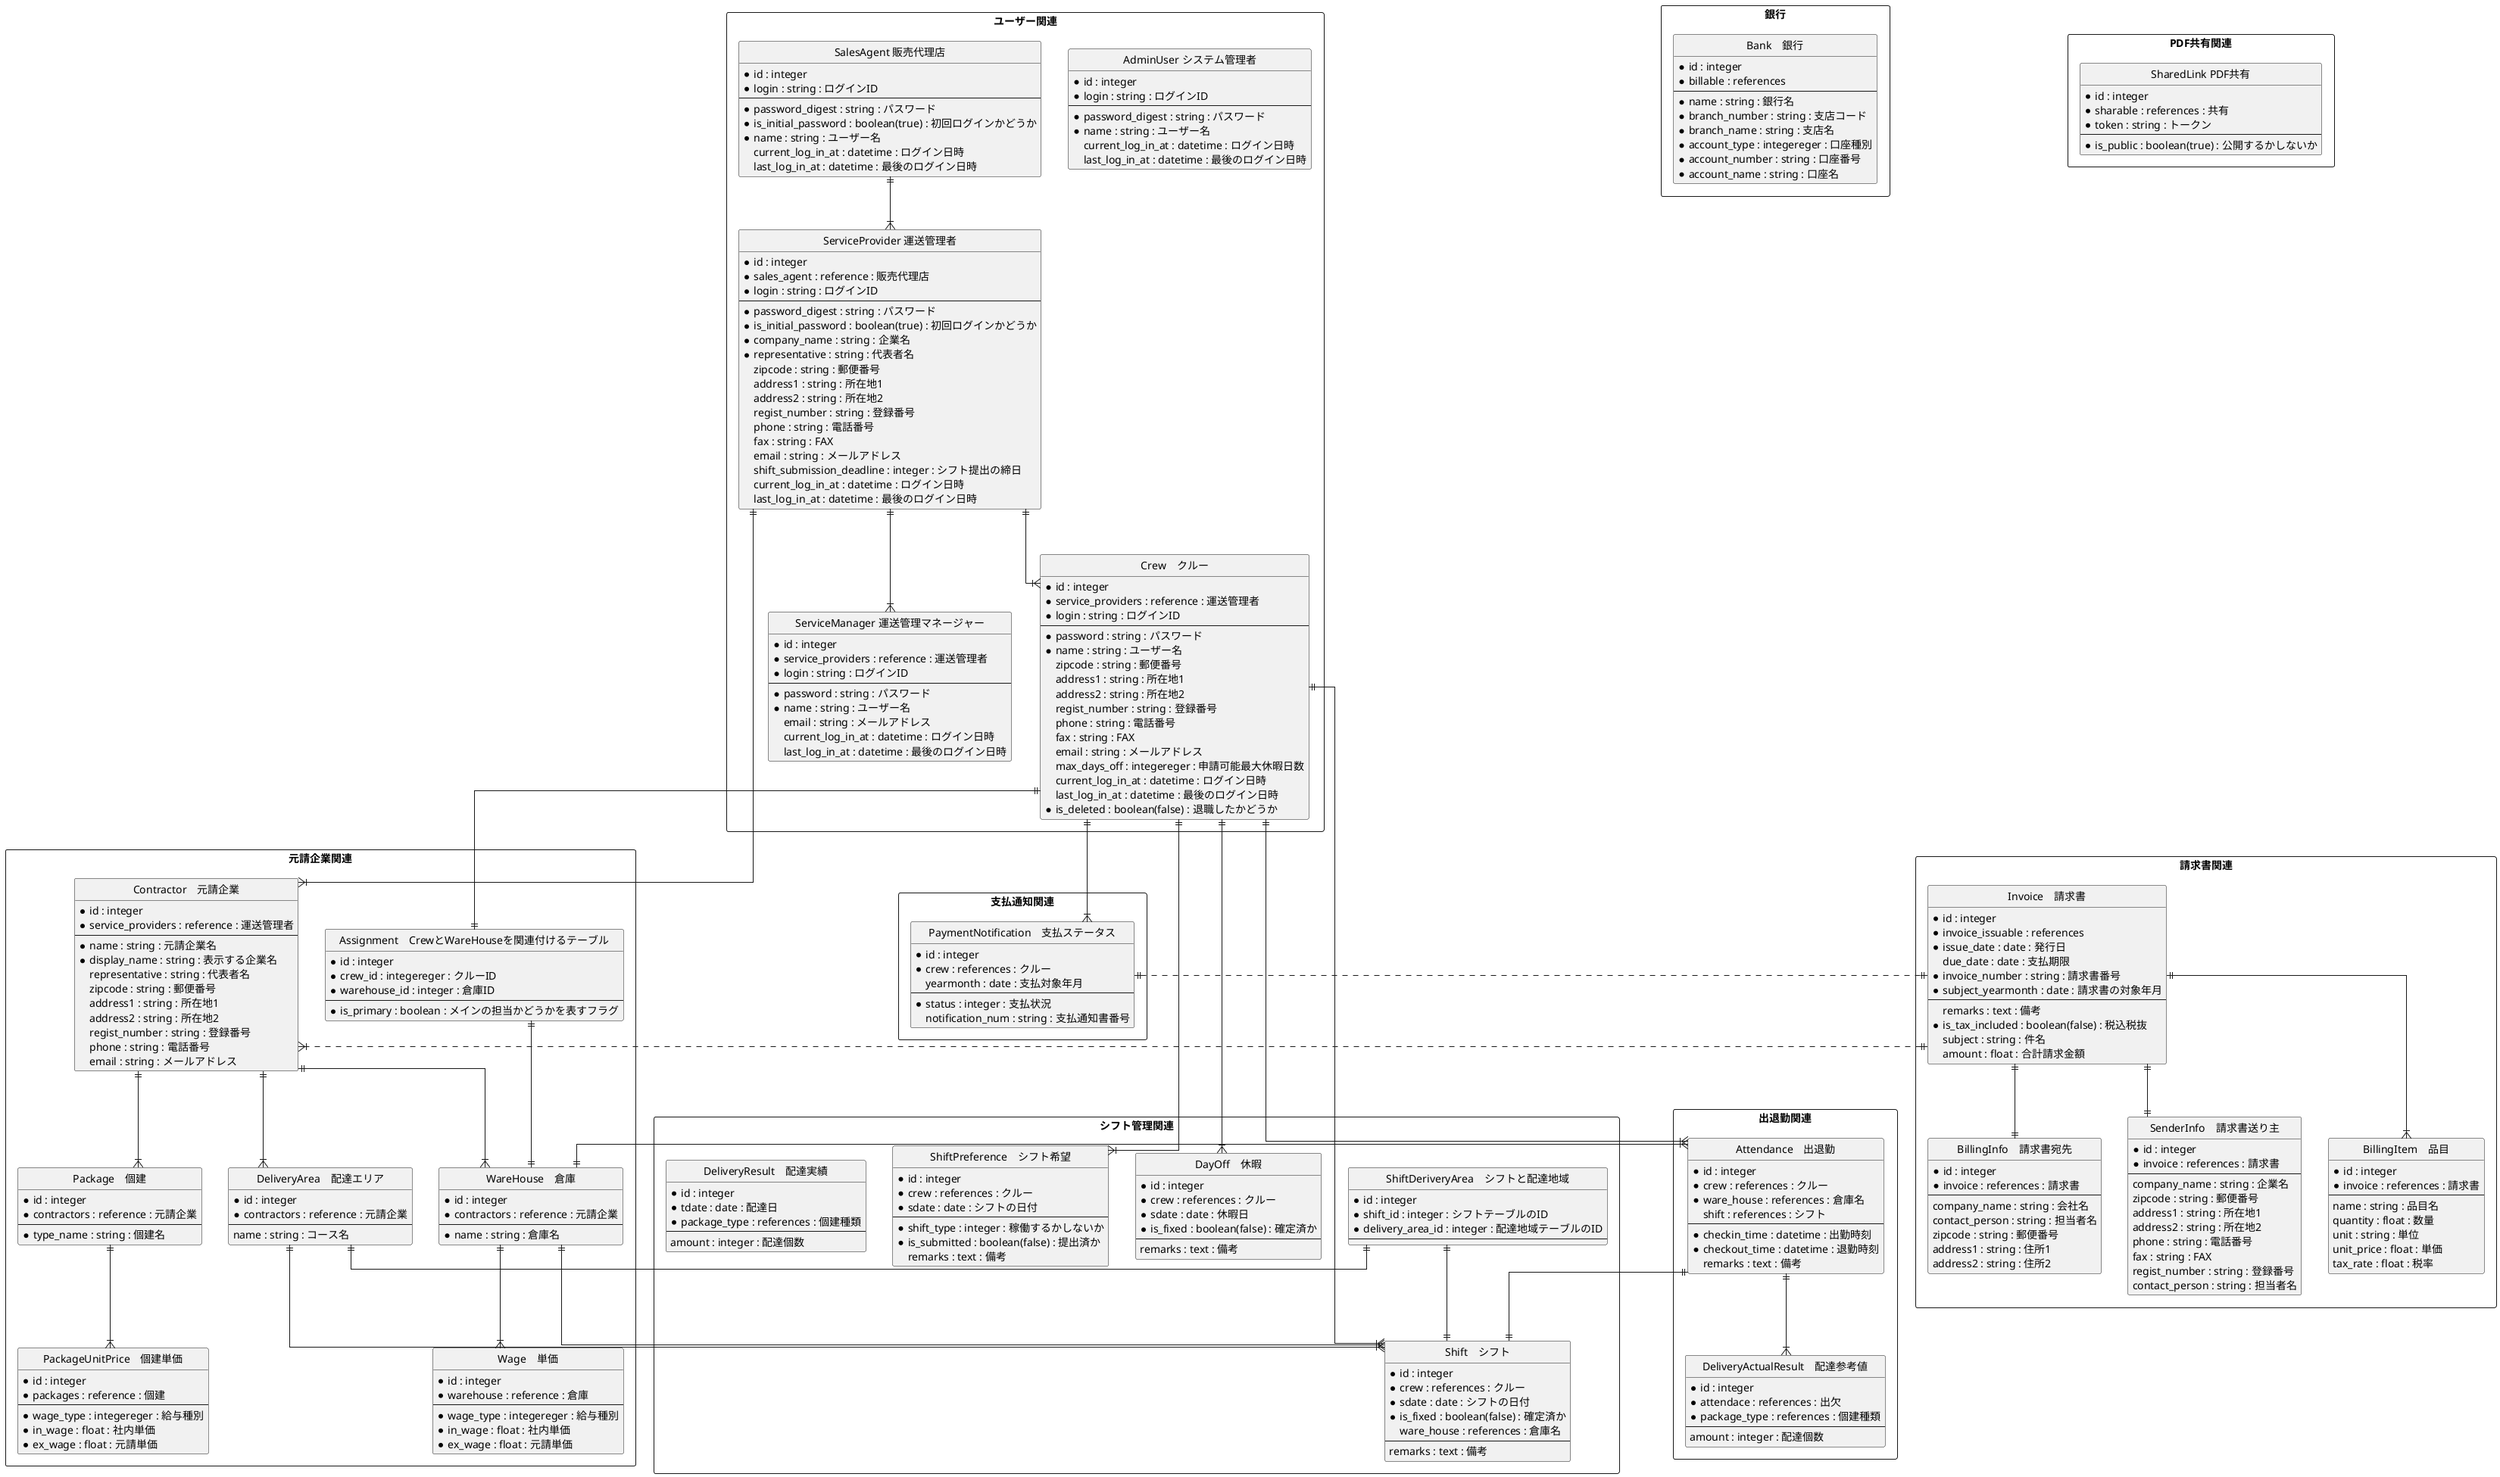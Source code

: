 @startuml DB_List
  hide circle
  skinparam linetype ortho

  package ユーザー関連 <<rectangle>> {
    entity "AdminUser システム管理者" as admin_users {
      * id : integer
      * login : string : ログインID
      --
      * password_digest : string : パスワード
      * name : string : ユーザー名
      current_log_in_at : datetime : ログイン日時
      last_log_in_at : datetime : 最後のログイン日時
    }

    entity "SalesAgent 販売代理店" as sales_agents {
      * id : integer
      * login : string : ログインID
      --
      * password_digest : string : パスワード
      * is_initial_password : boolean(true) : 初回ログインかどうか
      * name : string : ユーザー名
      current_log_in_at : datetime : ログイン日時
      last_log_in_at : datetime : 最後のログイン日時
    }

    entity "ServiceProvider 運送管理者" as service_providers {
      * id : integer
      * sales_agent : reference : 販売代理店
      * login : string : ログインID
      --
      * password_digest : string : パスワード
      * is_initial_password : boolean(true) : 初回ログインかどうか
      * company_name : string : 企業名
      * representative : string : 代表者名
      zipcode : string : 郵便番号
      address1 : string : 所在地1
      address2 : string : 所在地2
      regist_number : string : 登録番号
      phone : string : 電話番号
      fax : string : FAX
      email : string : メールアドレス
      shift_submission_deadline : integer : シフト提出の締日
      current_log_in_at : datetime : ログイン日時
      last_log_in_at : datetime : 最後のログイン日時
    }

    entity "ServiceManager 運送管理マネージャー" as service_managers {
      * id : integer
      * service_providers : reference : 運送管理者
      * login : string : ログインID
      --
      * password : string : パスワード
      * name : string : ユーザー名
      email : string : メールアドレス
      current_log_in_at : datetime : ログイン日時
      last_log_in_at : datetime : 最後のログイン日時
    }

    entity "Crew　クルー" as crews {
      * id : integer
      * service_providers : reference : 運送管理者
      * login : string : ログインID
      --
      * password : string : パスワード
      * name : string : ユーザー名
      zipcode : string : 郵便番号
      address1 : string : 所在地1
      address2 : string : 所在地2
      regist_number : string : 登録番号
      phone : string : 電話番号
      fax : string : FAX
      email : string : メールアドレス
      max_days_off : integereger : 申請可能最大休暇日数
      current_log_in_at : datetime : ログイン日時
      last_log_in_at : datetime : 最後のログイン日時
      * is_deleted : boolean(false) : 退職したかどうか
    }
  }

  package 銀行 <<rectangle>> {
    entity "Bank　銀行" as banks {
      * id : integer
      * billable : references
      --
      * name : string : 銀行名
      * branch_number : string : 支店コード
      * branch_name : string : 支店名
      * account_type : integereger : 口座種別
      * account_number : string : 口座番号
      * account_name : string : 口座名
    }
  }

  package 元請企業関連 <<rectangle>> {
    entity "Contractor　元請企業" as contractors {
      * id : integer
      * service_providers : reference : 運送管理者
      --
      * name : string : 元請企業名
      * display_name : string : 表示する企業名
      representative : string : 代表者名
      zipcode : string : 郵便番号
      address1 : string : 所在地1
      address2 : string : 所在地2
      regist_number : string : 登録番号
      phone : string : 電話番号
      email : string : メールアドレス
    }

    entity "WareHouse　倉庫" as ware_houses {
      * id : integer
      * contractors : reference : 元請企業
      --
      * name : string : 倉庫名
    }

    entity "Wage　単価" as wages {
      * id : integer
      * warehouse : reference : 倉庫
      --
      * wage_type : integereger : 給与種別
      * in_wage : float : 社内単価
      * ex_wage : float : 元請単価
    }

    entity "Package　個建" as packages {
      * id : integer
      * contractors : reference : 元請企業
      --
      * type_name : string : 個建名
    }

    entity "PackageUnitPrice　個建単価" as package_unit_prices {
      * id : integer
      * packages : reference : 個建
      --
      * wage_type : integereger : 給与種別
      * in_wage : float : 社内単価
      * ex_wage : float : 元請単価
    }

    entity "Assignment　CrewとWareHouseを関連付けるテーブル" as assignments {
      * id : integer
      * crew_id : integereger : クルーID
      * warehouse_id : integer : 倉庫ID
      --
      * is_primary : boolean : メインの担当かどうかを表すフラグ
    }

    entity "DeliveryArea　配達エリア" as delivery_areas {
      * id : integer
      * contractors : reference : 元請企業
      --
      name : string : コース名
    }
  }

  package 請求書関連 <<rectangle>> {
    entity "Invoice　請求書" as invoices {
      * id : integer
      * invoice_issuable : references
      * issue_date : date : 発行日
      due_date : date : 支払期限
      * invoice_number : string : 請求書番号
      * subject_yearmonth : date : 請求書の対象年月
      --
      remarks : text : 備考
      * is_tax_included : boolean(false) : 税込税抜
      subject : string : 件名
      amount : float : 合計請求金額
    }

    entity "BillingInfo　請求書宛先" as billing_infos {
      * id : integer
      * invoice : references : 請求書
      --
      company_name : string : 会社名
      contact_person : string : 担当者名
      zipcode : string : 郵便番号
      address1 : string : 住所1
      address2 : string : 住所2
    }

    entity "SenderInfo　請求書送り主" as sender_infos {
      * id : integer
      * invoice : references : 請求書
      --
      company_name : string : 企業名
      zipcode : string : 郵便番号
      address1 : string : 所在地1
      address2 : string : 所在地2
      phone : string : 電話番号
      fax : string : FAX
      regist_number : string : 登録番号
      contact_person : string : 担当者名
    }

    entity "BillingItem　品目" as billing_items {
      * id : integer
      * invoice : references : 請求書
      --
      name : string : 品目名
      quantity : float : 数量
      unit : string : 単位
      unit_price : float : 単価
      tax_rate : float : 税率
    }
  }

  package "PDF共有関連" <<rectangle>> {
    entity "SharedLink PDF共有" as shared_links {
      * id : integer
      * sharable : references : 共有
      * token : string : トークン
      --
      * is_public : boolean(true) : 公開するかしないか
    }
  }

  package 支払通知関連 <<rectangle>> {
    entity "PaymentNotification　支払ステータス" as payment_notifications {
      * id : integer
      * crew : references : クルー
      yearmonth : date : 支払対象年月
      --
      * status : integer : 支払状況
      notification_num : string : 支払通知書番号
    }
  }

  package シフト管理関連 <<rectangle>> {
    entity "ShiftPreference　シフト希望" as shift_preferences {
      * id : integer
      * crew : references : クルー
      * sdate : date : シフトの日付
      --
      * shift_type : integer : 稼働するかしないか
      * is_submitted : boolean(false) : 提出済か
      remarks : text : 備考
    }

    entity "Shift　シフト" as shifts {
      * id : integer
      * crew : references : クルー
      * sdate : date : シフトの日付
      * is_fixed : boolean(false) : 確定済か
      ware_house : references : 倉庫名
      --
      remarks : text : 備考
    }

    entity "ShiftDeriveryArea　シフトと配達地域" as shifts_delivery_areas {
      * id : integer
      * shift_id : integer : シフトテーブルのID
      * delivery_area_id : integer : 配達地域テーブルのID
      --
    }

    entity "DayOff　休暇" as day_offs {
      * id : integer
      * crew : references : クルー
      * sdate : date : 休暇日
      * is_fixed : boolean(false) : 確定済か
      --
      remarks : text : 備考
    }

    entity "DeliveryResult　配達実績" as delivery_results {
      * id : integer
      * tdate : date : 配達日
      * package_type : references : 個建種類
      --
      amount : integer : 配達個数
    }
  }

  package 出退勤関連 <<rectangle>> {
    entity "Attendance　出退勤" as attendances {
      * id : integer
      * crew : references : クルー
      * ware_house : references : 倉庫名
      shift : references : シフト
      --
      * checkin_time : datetime : 出勤時刻
      * checkout_time : datetime : 退勤時刻
      remarks : text : 備考
    }

    entity "DeliveryActualResult　配達参考値" as delivery_actual_results {
      * id : integer
      * attendace : references : 出欠
      * package_type : references : 個建種類
      --
      amount : integer : 配達個数
    }
  }

  sales_agents ||--|{ service_providers
  service_providers ||--|{ service_managers
  service_providers ||--|{ crews
  service_providers ||-l-|{ contractors
  contractors ||--|{ ware_houses
  contractors ||--|{ packages
  contractors ||--|{ delivery_areas
  invoices ||--|| billing_infos
  invoices ||--|| sender_infos
  invoices ||--|{ billing_items
  crews ||-d-|{ shift_preferences
  crews ||-d-|{ shifts
  ware_houses ||--|{ shifts
  delivery_areas ||--|{ shifts
  crews ||-d-|{ day_offs
  crews ||-d-|{ payment_notifications
  crews ||-d-|{ attendances
  ware_houses ||-l-|{ attendances
  shifts ||--|| attendances
  attendances ||--|{ delivery_actual_results
  shifts ||-u-|| shifts_delivery_areas
  delivery_areas ||--|| shifts_delivery_areas
  crews ||--|| assignments
  ware_houses ||-u-|| assignments
  ware_houses ||--|{ wages
  packages ||--|{ package_unit_prices

  payment_notifications ||..|| invoices
  invoices ||.r.|{ contractors


@enduml

